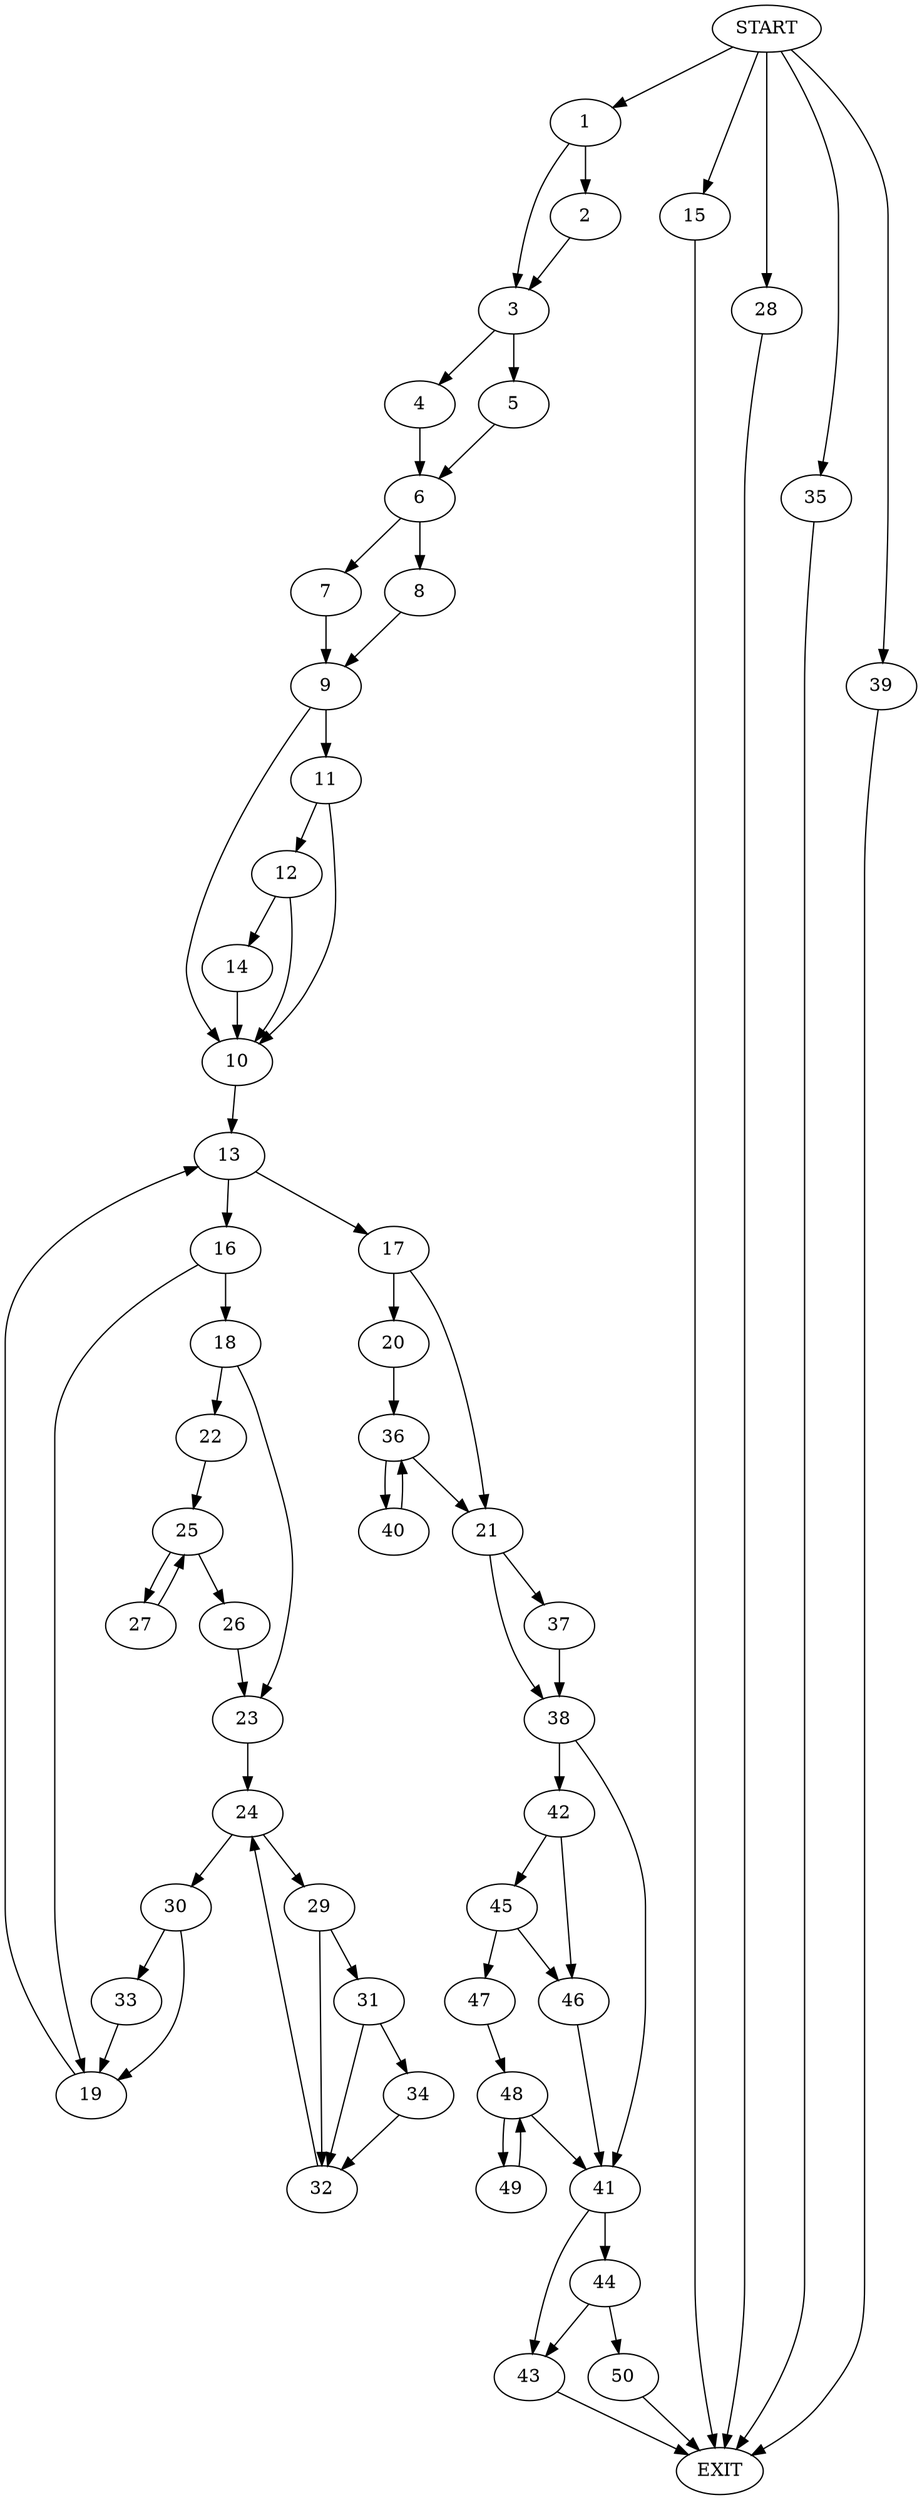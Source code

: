 digraph {
0 [label="START"]
51 [label="EXIT"]
0 -> 1
1 -> 2
1 -> 3
3 -> 4
3 -> 5
2 -> 3
4 -> 6
5 -> 6
6 -> 7
6 -> 8
8 -> 9
7 -> 9
9 -> 10
9 -> 11
11 -> 10
11 -> 12
10 -> 13
12 -> 10
12 -> 14
14 -> 10
0 -> 15
15 -> 51
13 -> 16
13 -> 17
16 -> 18
16 -> 19
17 -> 20
17 -> 21
18 -> 22
18 -> 23
19 -> 13
23 -> 24
22 -> 25
25 -> 26
25 -> 27
27 -> 25
26 -> 23
0 -> 28
28 -> 51
24 -> 29
24 -> 30
29 -> 31
29 -> 32
30 -> 33
30 -> 19
32 -> 24
31 -> 34
31 -> 32
34 -> 32
33 -> 19
0 -> 35
35 -> 51
20 -> 36
21 -> 37
21 -> 38
0 -> 39
39 -> 51
36 -> 40
36 -> 21
40 -> 36
38 -> 41
38 -> 42
37 -> 38
41 -> 43
41 -> 44
42 -> 45
42 -> 46
46 -> 41
45 -> 46
45 -> 47
47 -> 48
48 -> 41
48 -> 49
49 -> 48
44 -> 43
44 -> 50
43 -> 51
50 -> 51
}
